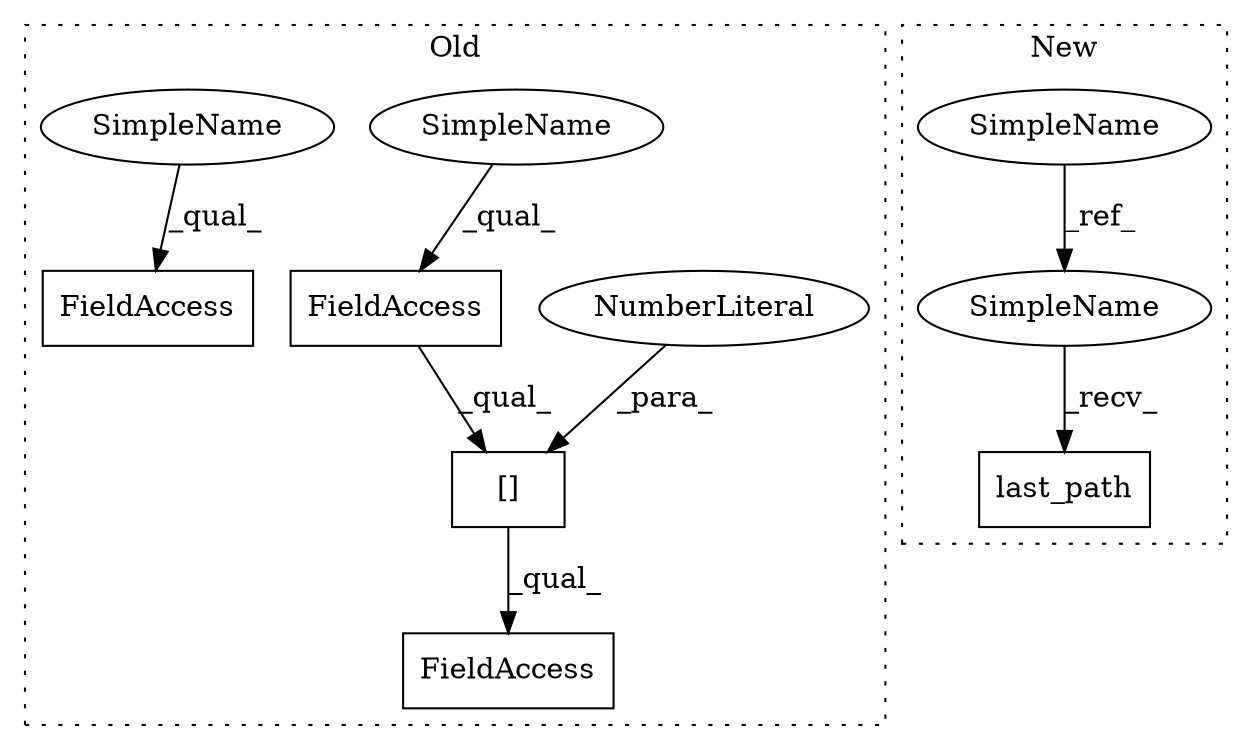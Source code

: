 digraph G {
subgraph cluster0 {
1 [label="[]" a="2" s="12080,12099" l="18,1" shape="box"];
3 [label="NumberLiteral" a="34" s="12098" l="1" shape="ellipse"];
4 [label="FieldAccess" a="22" s="12080" l="17" shape="box"];
6 [label="FieldAccess" a="22" s="12042" l="17" shape="box"];
7 [label="FieldAccess" a="22" s="12080" l="28" shape="box"];
9 [label="SimpleName" a="42" s="12080" l="4" shape="ellipse"];
10 [label="SimpleName" a="42" s="12042" l="4" shape="ellipse"];
label = "Old";
style="dotted";
}
subgraph cluster1 {
2 [label="last_path" a="32" s="7360" l="11" shape="box"];
5 [label="SimpleName" a="42" s="6987" l="4" shape="ellipse"];
8 [label="SimpleName" a="42" s="7355" l="4" shape="ellipse"];
label = "New";
style="dotted";
}
1 -> 7 [label="_qual_"];
3 -> 1 [label="_para_"];
4 -> 1 [label="_qual_"];
5 -> 8 [label="_ref_"];
8 -> 2 [label="_recv_"];
9 -> 4 [label="_qual_"];
10 -> 6 [label="_qual_"];
}